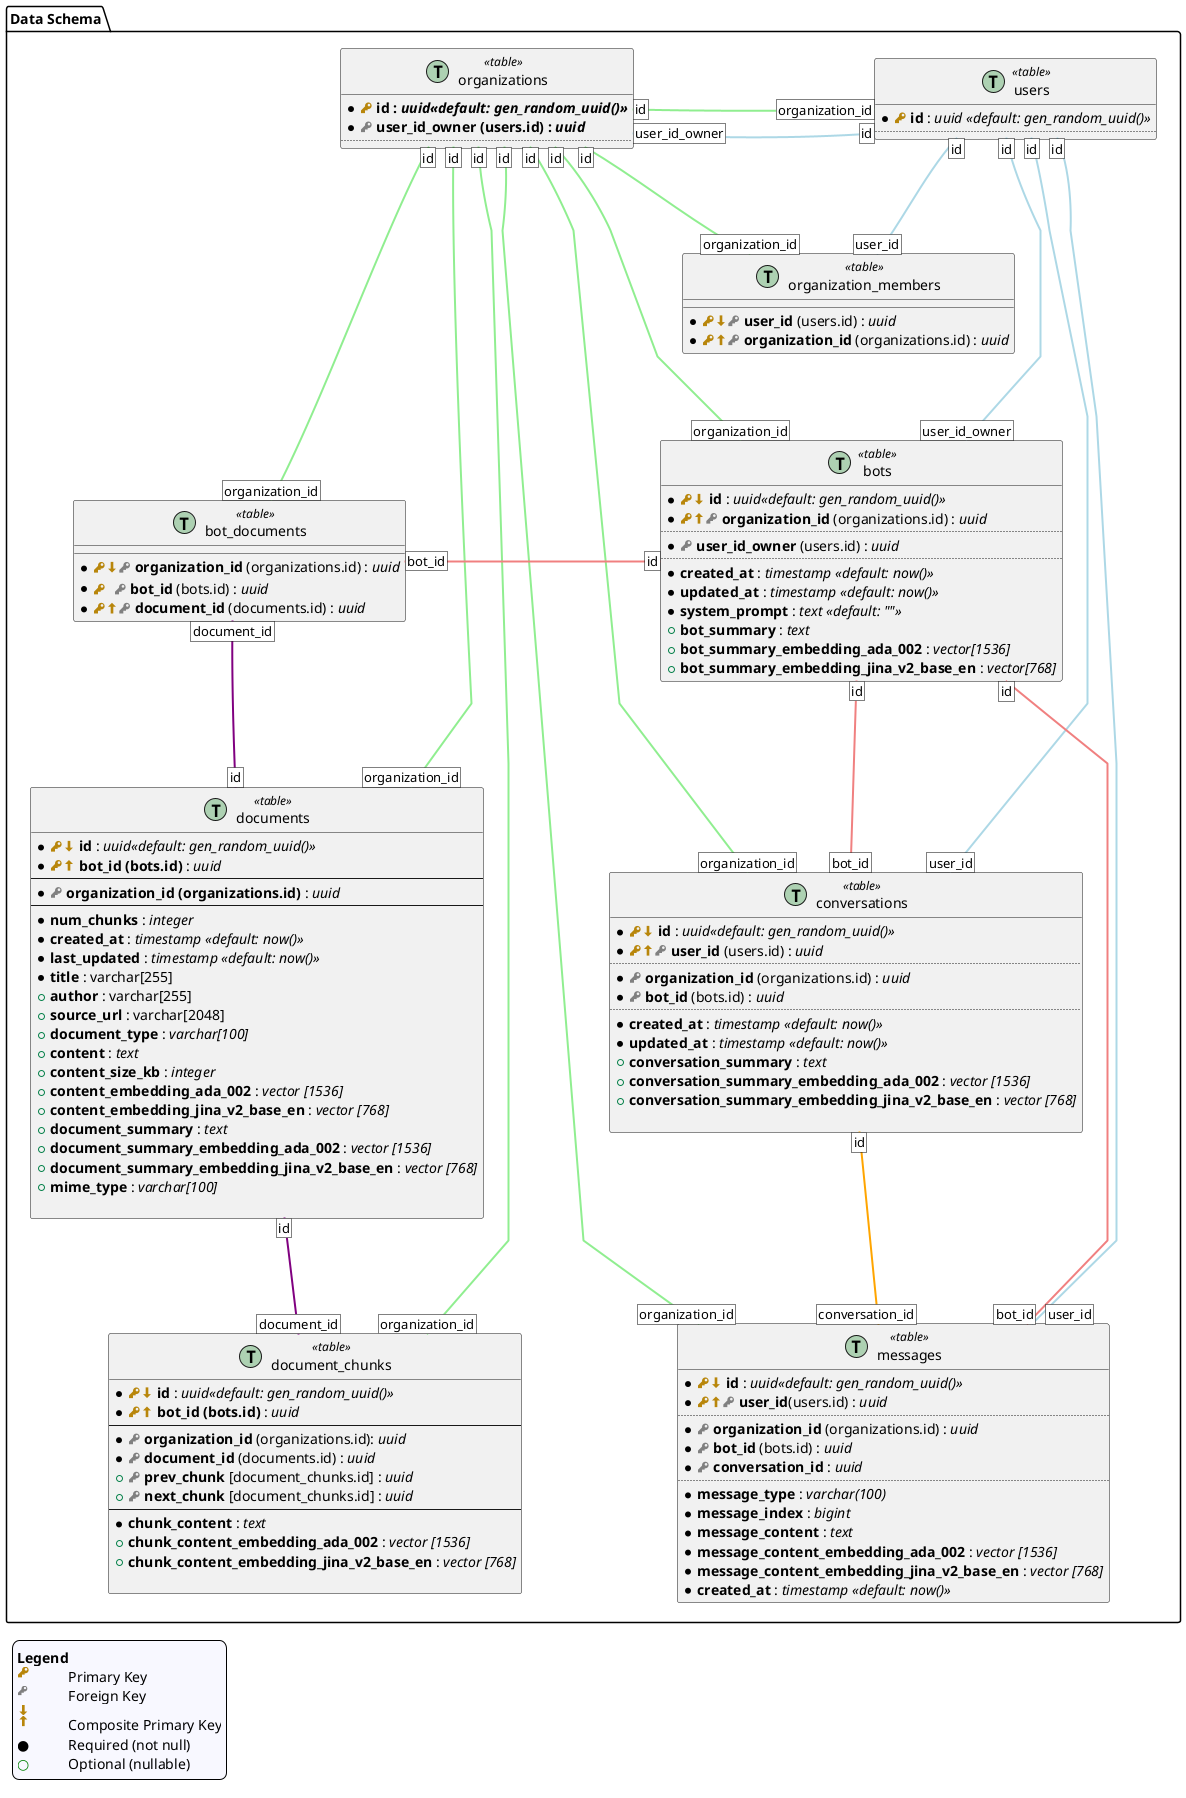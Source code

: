 @startuml main
skinparam groupInheritance 2
skinparam linetype polyline

!procedure $init_legend()
skinparam legend {
    backgroundColor #GhostWhite
    entrySeparator #GhostWhite
}
legend left
<#GhostWhite,#GhostWhite>|<b>Legend</b>|= |
|<size:16><color:DarkGoldenRod><&key></color></size>|Primary Key|
|<color:Gray><&key></color>|Foreign Key|
|<size:16><color:DarkGoldenRod><&arrow-thick-bottom>||
|<size:16><color:DarkGoldenRod><&arrow-thick-top>|Composite Primary Key|
|●|Required (not null)|
|<color:Green>○|Optional (nullable)|
endlegend
!endprocedure
$init_legend()

namespace "Data Schema" as data_schema {
    !procedure $init_users()
    entity users << (T,#ADD1B2) table >> {
        *<size:16><color:DarkGoldenRod><&key></color></size> <b>id</b> : <i>uuid <<default: gen_random_uuid()>></i>
        ..
    }
    !endprocedure
    $init_users()

    !procedure $init_organizations()
    entity organizations << (T,#ADD1B2) table >> {
        *<size:16><color:DarkGoldenRod><&key></color></size> <b>id : <i>uuid<<default: gen_random_uuid()>></i>
        *<size:16><color:Gray><&key></color></size> <b>user_id_owner (users.id) : <i>uuid</i>
        ..
    }
    !endprocedure
    $init_organizations()


    !procedure $init_organization_members()
    entity organization_members << (T,#ADD1B2) table >> {
        *<size:16><color:DarkGoldenRod><&key></color></size><size:16><color:DarkGoldenRod><&arrow-thick-bottom></color></size><size:16><color:Gray><&key></color></size> <b>user_id</b> (users.id) : <i>uuid</i>
        *<size:16><color:DarkGoldenRod><&key></color></size><size:16><color:DarkGoldenRod><&arrow-thick-top></color></size><size:16><color:Gray><&key></color></size> <b>organization_id</b> (organizations.id) : <i>uuid</i>
    }
    !endprocedure
    $init_organization_members()



    !procedure $init_conversations()
    entity conversations << (T,#ADD1B2) table >> {
        *<size:16><color:DarkGoldenRod><&key></color></size><size:16><color:DarkGoldenRod><&arrow-thick-bottom></color></size> <b>id</b> : <i>uuid<<default: gen_random_uuid()>></i>
        *<size:16><color:DarkGoldenRod><&key></color></size><size:16><color:DarkGoldenRod><&arrow-thick-top></color></size><size:16><color:Gray><&key></color></size> <b>user_id</b> (users.id) : <i>uuid</i>
        ..
        *<size:16><color:Gray><&key></color></size> <b>organization_id</b> (organizations.id) : <i>uuid</i>
        *<size:16><color:Gray><&key></color></size> <b>bot_id</b> (bots.id) : <i>uuid</i>
        ..
        *<b>created_at</b> : <i>timestamp <<default: now()>></i>
        *<b>updated_at</b> : <i>timestamp <<default: now()>></i>
        +<b>conversation_summary</b> : <i>text</i>
        +<b>conversation_summary_embedding_ada_002</b> : <i>vector [1536]</i>
        +<b>conversation_summary_embedding_jina_v2_base_en</b> : <i>vector [768]</i>

    }
    !endprocedure
    $init_conversations()

    !procedure $init_messages()
    entity messages << (T,#ADD1B2) table >> {
        *<size:16><color:DarkGoldenRod><&key></color></size><size:16><color:DarkGoldenRod><&arrow-thick-bottom></color></size> <b>id</b> : <i>uuid<<default: gen_random_uuid()>></i>
        *<size:16><color:DarkGoldenRod><&key></color></size><size:16><color:DarkGoldenRod><&arrow-thick-top></color></size><size:16><color:Gray><&key></color></size> <b>user_id</b>(users.id) : <i>uuid</i>
        ..
        *<size:16><color:Gray><&key></color></size> <b>organization_id</b> (organizations.id) : <i>uuid</i>
        *<size:16><color:Gray><&key></color></size> <b>bot_id</b> (bots.id) : <i>uuid</i>
        *<size:16><color:Gray><&key></color></size> <b>conversation_id</b> : <i>uuid</i>
        ..
        *<b>message_type</b> : <i>varchar(100)</i>
        *<b>message_index</b> : <i>bigint</i>
        *<b>message_content</b> : <i>text</i>
        *<b>message_content_embedding_ada_002</b> : <i>vector [1536]</i>
        *<b>message_content_embedding_jina_v2_base_en</b> : <i>vector [768]</i>
        *<b>created_at</b> : <i>timestamp <<default: now()>></i>
    }
    !endprocedure
    $init_messages()
    !procedure $init_bot_documents()
    entity bot_documents << (T,#ADD1B2) table >> {
        *<size:16><color:DarkGoldenRod><&key></color></size><size:16><color:DarkGoldenRod><&arrow-thick-bottom></color></size><size:16><color:Gray><&key></color></size> <b>organization_id</b> (organizations.id) : <i>uuid</i>
        *<size:16><color:DarkGoldenRod><&key></color>  </size><size:16><color:Gray><&key></color></size> <b>bot_id</b> (bots.id) : <i>uuid</i>
        *<size:16><color:DarkGoldenRod><&key></color></size><size:16><color:DarkGoldenRod><&arrow-thick-top></color></size><size:16><color:Gray><&key></color></size> <b>document_id</b> (documents.id) : <i>uuid</i>
    }
    !endprocedure
    $init_bot_documents()

    !procedure $init_bots()
    entity bots << (T,#ADD1B2) table >> {
        *<size:16><color:DarkGoldenRod><&key></color></size><size:16><color:DarkGoldenRod><&arrow-thick-bottom></color></size> <b>id</b> : <i>uuid<<default: gen_random_uuid()>></i>
        *<size:16><color:DarkGoldenRod><&key></color></size><size:16><color:DarkGoldenRod><&arrow-thick-top></color></size><size:16><color:Gray><&key></color></size> <b>organization_id</b> (organizations.id) : <i>uuid</i>
        ..
        *<size:16><color:Gray><&key></color></size> <b>user_id_owner</b> (users.id) : <i>uuid</i>
        ..
        *<b>created_at</b> : <i>timestamp <<default: now()>></i>
        *<b>updated_at</b> : <i>timestamp <<default: now()>></i>
        *<b>system_prompt</b> : <i>text <<default: "">></i>
        +<b>bot_summary</b> : <i>text</i>
        +<b>bot_summary_embedding_ada_002</b> : <i>vector[1536]</i>
        +<b>bot_summary_embedding_jina_v2_base_en</b> : <i>vector[768]</i>
    }
    !endprocedure
    $init_bots()



    !procedure $init_documents()
    entity documents << (T,#ADD1B2) table >> {
        *<size:16><color:DarkGoldenRod><&key></color></size><size:16><color:DarkGoldenRod><&arrow-thick-bottom></color></size> <b>id</b> : <i>uuid<<default: gen_random_uuid()>></i>
        *<size:16><color:DarkGoldenRod><&key></color></size><size:16><color:DarkGoldenRod><&arrow-thick-top></color></size> <b>bot_id (bots.id)</b> : <i>uuid</i>
        --
        *<size:16><color:Gray><&key></color></size> <b>organization_id (organizations.id)</b> : <i>uuid</i>
        --
        *<b>num_chunks</b> : <i>integer</i>
        *<b>created_at</b> : <i>timestamp <<default: now()>></i>
        *<b>last_updated</b> : <i>timestamp <<default: now()>></i>
        *<b>title</b> : varchar[255]
        +<b>author</b> : varchar[255]
        +<b>source_url</b> : varchar[2048]
        +<b>document_type</b> : <i>varchar[100]</i>
        +<b>content</b> : <i>text</i>
        +<b>content_size_kb</b> : <i>integer</i>
        +<b>content_embedding_ada_002</b> : <i>vector [1536]</i>
        +<b>content_embedding_jina_v2_base_en</b> : <i>vector [768]</i>
        +<b>document_summary</b> : <i>text</i>
        +<b>document_summary_embedding_ada_002</b> : <i>vector [1536]</i>
        +<b>document_summary_embedding_jina_v2_base_en</b> : <i>vector [768]</i>
        +<b>mime_type</b> : <i>varchar[100]</i>

    }
    !endprocedure
    $init_documents()

    !procedure $init_document_chunks()
    entity document_chunks << (T,#ADD1B2) table >> {
        *<size:16><color:DarkGoldenRod><&key></color></size><size:16><color:DarkGoldenRod><&arrow-thick-bottom></color></size> <b>id</b> : <i>uuid<<default: gen_random_uuid()>></i>
        *<size:16><color:DarkGoldenRod><&key></color></size><size:16><color:DarkGoldenRod><&arrow-thick-top></color></size> <b>bot_id (bots.id)</b> : <i>uuid</i>
        --
        *<size:16><color:Gray><&key></color></size> <b>organization_id</b> (organizations.id): <i>uuid</i>
        *<size:16><color:Gray><&key></color></size> <b>document_id</b> (documents.id) : <i>uuid</i>
        +<size:16><color:Gray><&key></color></size> <b>prev_chunk</b> [document_chunks.id] : <i>uuid</i>
        +<size:16><color:Gray><&key></color></size> <b>next_chunk</b> [document_chunks.id] : <i>uuid</i>
        --
        *<b>chunk_content</b> : <i>text</i>
        +<b>chunk_content_embedding_ada_002</b> : <i>vector [1536]</i>
        +<b>chunk_content_embedding_jina_v2_base_en</b> : <i>vector [768]</i>

    }
    !endprocedure
    $init_document_chunks()

    users [id] -[bold,#LightBlue]- [user_id] organization_members
    users [id] -[bold,#LightBlue]- [user_id_owner] bots
    users [id] -[bold,#LightBlue]- [user_id] conversations
    users [id] -[bold,#LightBlue]- [user_id] messages
    organizations [user_id_owner] -[bold,#LightBlue]- [id] users
    organizations [id] -[bold,#LightGreen]- [organization_id] users
    organizations [id] -[bold,#LightGreen]- [organization_id] organization_members
    organizations [id] -[bold,#LightGreen]- [organization_id] bots
    organizations [id] -[bold,#LightGreen]- [organization_id] conversations
    organizations [id] -[bold,#LightGreen]- [organization_id] messages
    organizations [id] -[bold,#LightGreen]- [organization_id] documents
    organizations [id] -[bold,#LightGreen]- [organization_id] document_chunks
    organizations [id] -[bold,#LightGreen]- [organization_id] bot_documents
    bots [id] -[bold,#LightCoral]- [bot_id] conversations
    bots [id] -[bold,#LightCoral]- [bot_id] messages
    documents [id] -[bold,#Purple]- [document_id] document_chunks
    bot_documents [bot_id] -[bold,#LightCoral]- [id] bots
    bot_documents [document_id] -[bold,#Purple]d- [id] documents
    conversations [id] -[bold,#Orange]- [conversation_id] messages

    ' hidden layout relationships
    users -[hidden]l- organizations
    organizations -[hidden]r- users
    organizations -[hidden]d- organization_members
    users -[hidden]d- organization_members
    organization_members -[hidden]d- bots
    bots -[hidden]d- documents
    bots -[hidden]r- bot_documents
    bot_documents -[hidden]d- documents
}


newpage
$init_legend()
$init_users()
users [id] -[bold,#LightBlue]- [user_id_owner] organizations
users [id] -[bold,#LightBlue]- [user_id_owner] bots
users [id] -[bold,#LightBlue]- [user_id] organization_members
users [id] -[bold,#LightBlue]- [user_id] conversations
users [id] -[bold,#LightBlue]- [user_id] messages
organizations [id] -[bold,#LightGreen]- [organization_id] users

newpage
$init_legend()
$init_organizations()
users [id] -[bold,#LightBlue]- [user_id_owner] organizations
organizations [id] -[bold,#LightGreen]- [organization_id] users
organizations [id] -[bold,#LightGreen]- [organization_id] organization_members
organizations [id] -[bold,#LightGreen]- [organization_id] bots
organizations [id] -[bold,#LightGreen]- [organization_id] conversations
organizations [id] -[bold,#LightGreen]- [organization_id] messages
organizations [id] -[bold,#LightGreen]- [organization_id] documents
organizations [id] -[bold,#LightGreen]- [organization_id] document_chunks

newpage
$init_legend()
$init_organization_members()
users [id] -[bold,#LightBlue]- [user_id] organization_members
organizations [id] -[bold,#LightGreen]- [organization_id] organization_members

newpage
$init_legend()
$init_bots()
users [id] -[bold,#LightBlue]- [user_id_owner] bots
organizations [id] -[bold,#LightGreen]- [organization_id] bots
bots [id] -[bold,#LightCoral]- [bot_id] conversations
bots [id] -[bold,#LightCoral]- [bot_id] messages
bots [id] -[bold,#LightCoral]- [bot_id] documents
bots [id] -[bold,#LightCoral]- [bot_id] document_chunks

newpage
$init_legend()
$init_documents()
organizations [id] -[bold,#LightGreen]- [organization_id] documents
bots [id] -[bold,#LightCoral]- [bot_id] documents
documents [id] -[bold,#Purple]- [document_id] document_chunks

newpage
$init_legend()
$init_document_chunks()
organizations [id] -[bold,#LightGreen]- [organization_id] document_chunks
bots [id] -[bold,#LightCoral]- [bot_id] document_chunks
documents [id] -[bold,#Purple]- [document_id] document_chunks

newpage
$init_legend()
$init_conversations()
users [id] -[bold,#LightBlue]- [user_id] conversations
organizations [id] -[bold,#LightGreen]- [organization_id] conversations
bots [id] -[bold,#LightCoral]- [bot_id] conversations
conversations [id] -[bold,#Orange]- [conversation_id] messages

newpage
$init_legend()
$init_messages()
users [id] -[bold,#LightBlue]- [user_id] messages
organizations [id] -[bold,#LightGreen]- [organization_id] messages
bots [id] -[bold,#LightCoral]- [bot_id] messages
conversations [id] -[bold,#Orange]- [conversation_id] messages

newpage
$init_legend()
$init_bot_documents()
organizations [id] -[bold,#LightGreen]- [organization_id] bot_documents
bots [id] -[bold,#LightCoral]- [bot_id] bot_documents
documents [id] -[bold,#LightCoral]- [document_id] bot_documents

@enduml